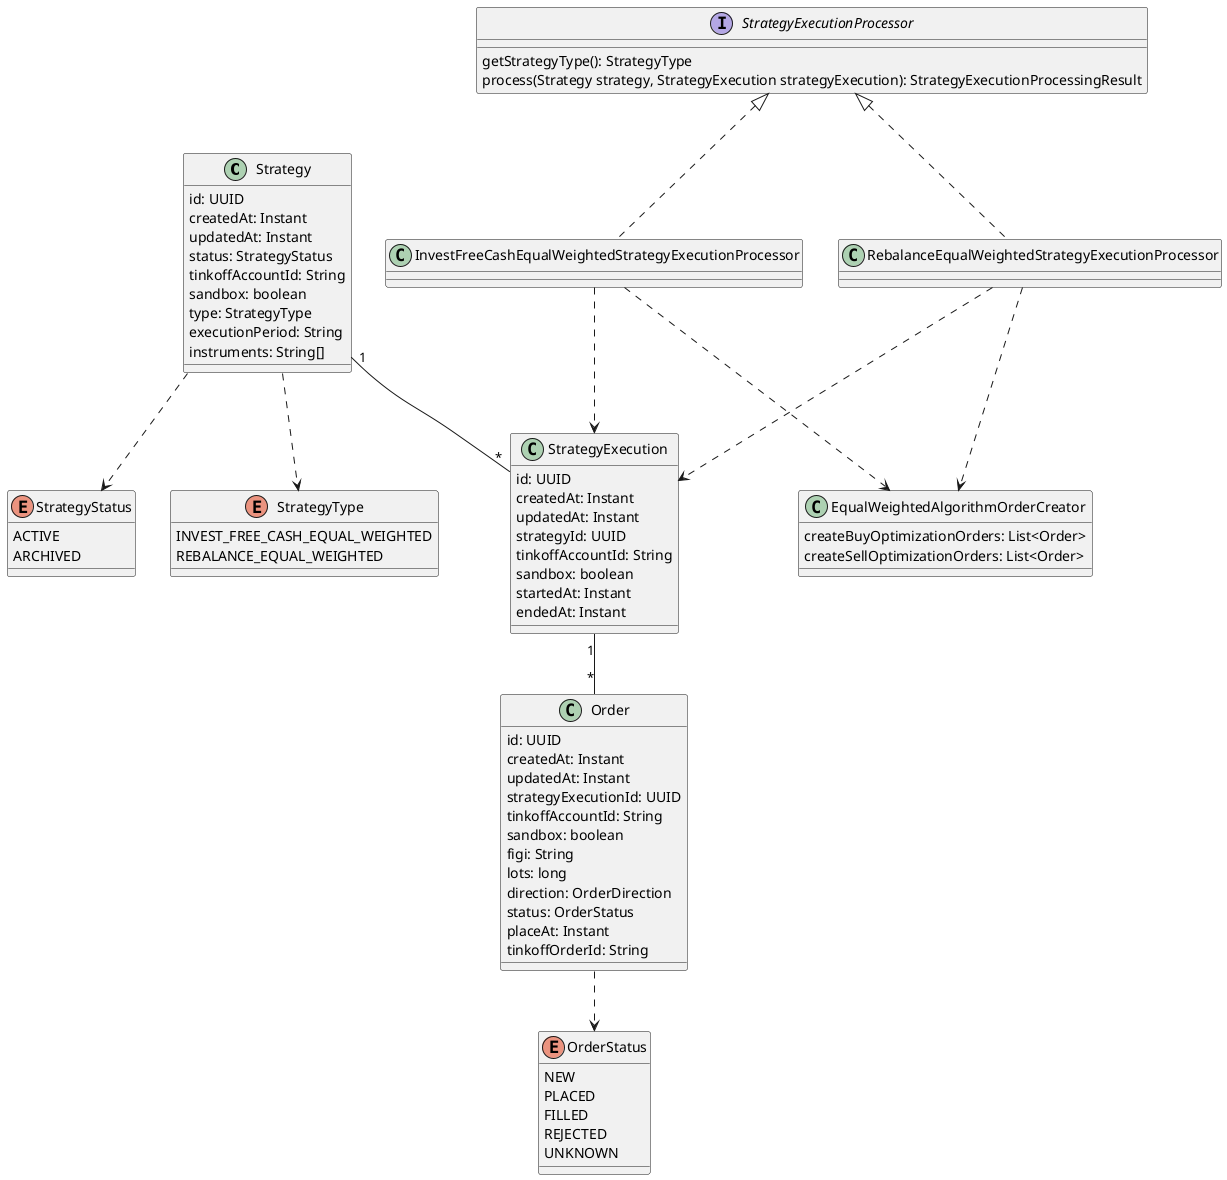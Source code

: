 @startuml

class Strategy {
    id: UUID
    createdAt: Instant
    updatedAt: Instant
    status: StrategyStatus
    tinkoffAccountId: String
    sandbox: boolean
    type: StrategyType
    executionPeriod: String
    instruments: String[]
}

enum StrategyStatus {
    ACTIVE
    ARCHIVED
}

enum StrategyType {
    INVEST_FREE_CASH_EQUAL_WEIGHTED
    REBALANCE_EQUAL_WEIGHTED
}

Strategy ..> StrategyStatus
Strategy ..> StrategyType

class StrategyExecution {
    id: UUID
    createdAt: Instant
    updatedAt: Instant
    strategyId: UUID
    tinkoffAccountId: String
    sandbox: boolean
    startedAt: Instant
    endedAt: Instant
}

Strategy "1" -- "*" StrategyExecution

class Order {
    id: UUID
    createdAt: Instant
    updatedAt: Instant
    strategyExecutionId: UUID
    tinkoffAccountId: String
    sandbox: boolean
    figi: String
    lots: long
    direction: OrderDirection
    status: OrderStatus
    placeAt: Instant
    tinkoffOrderId: String
}

enum OrderStatus {
    NEW
    PLACED
    FILLED
    REJECTED
    UNKNOWN
}

Order ..> OrderStatus
StrategyExecution "1" -- "*" Order

interface StrategyExecutionProcessor {
    getStrategyType(): StrategyType
    process(Strategy strategy, StrategyExecution strategyExecution): StrategyExecutionProcessingResult
}

class InvestFreeCashEqualWeightedStrategyExecutionProcessor {
}

class RebalanceEqualWeightedStrategyExecutionProcessor {
}

class EqualWeightedAlgorithmOrderCreator {
    createBuyOptimizationOrders: List<Order>
    createSellOptimizationOrders: List<Order>
}

InvestFreeCashEqualWeightedStrategyExecutionProcessor .u.|> StrategyExecutionProcessor
RebalanceEqualWeightedStrategyExecutionProcessor .u.|> StrategyExecutionProcessor
InvestFreeCashEqualWeightedStrategyExecutionProcessor ..> EqualWeightedAlgorithmOrderCreator
RebalanceEqualWeightedStrategyExecutionProcessor ..> EqualWeightedAlgorithmOrderCreator
InvestFreeCashEqualWeightedStrategyExecutionProcessor ..> StrategyExecution
RebalanceEqualWeightedStrategyExecutionProcessor ..> StrategyExecution

@enduml
